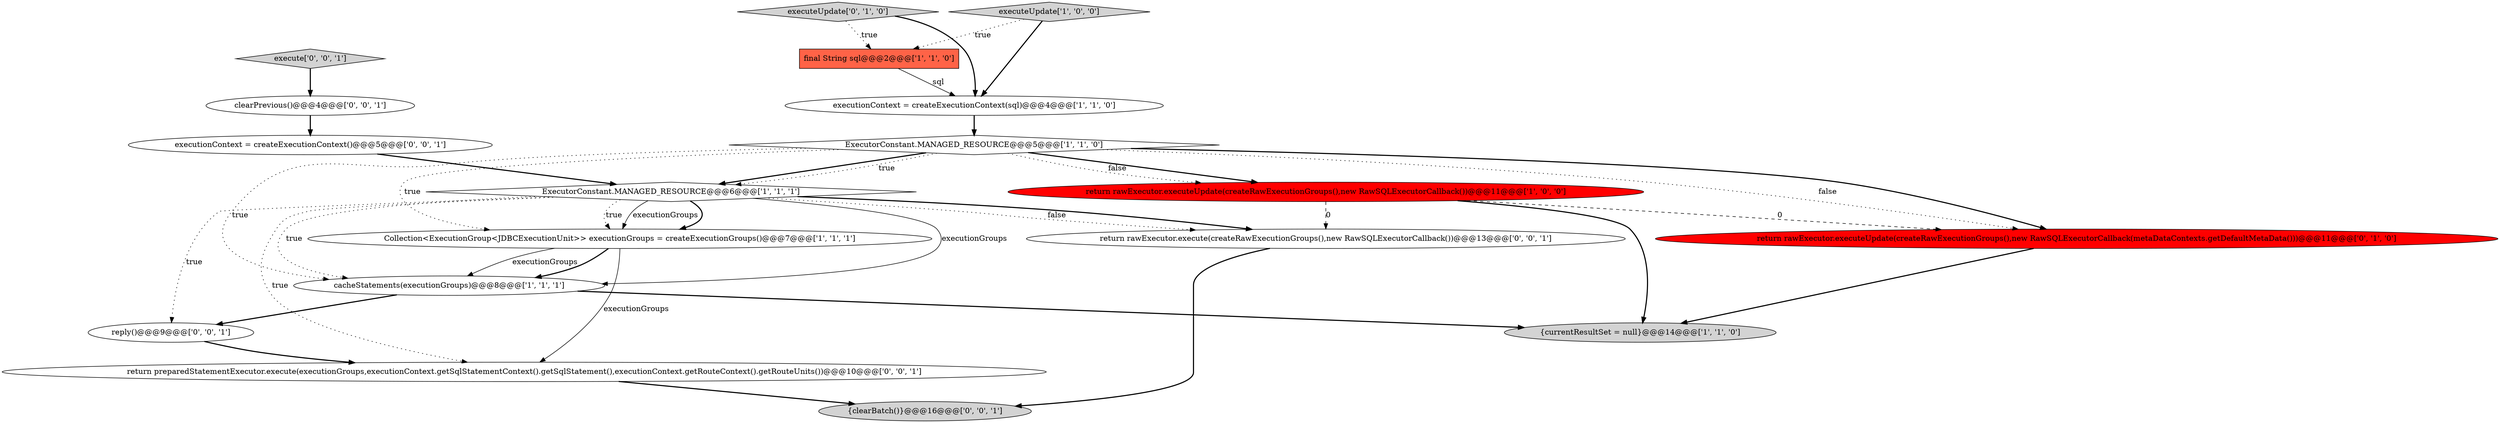 digraph {
2 [style = filled, label = "{currentResultSet = null}@@@14@@@['1', '1', '0']", fillcolor = lightgray, shape = ellipse image = "AAA0AAABBB1BBB"];
7 [style = filled, label = "cacheStatements(executionGroups)@@@8@@@['1', '1', '1']", fillcolor = white, shape = ellipse image = "AAA0AAABBB1BBB"];
11 [style = filled, label = "return preparedStatementExecutor.execute(executionGroups,executionContext.getSqlStatementContext().getSqlStatement(),executionContext.getRouteContext().getRouteUnits())@@@10@@@['0', '0', '1']", fillcolor = white, shape = ellipse image = "AAA0AAABBB3BBB"];
16 [style = filled, label = "reply()@@@9@@@['0', '0', '1']", fillcolor = white, shape = ellipse image = "AAA0AAABBB3BBB"];
8 [style = filled, label = "return rawExecutor.executeUpdate(createRawExecutionGroups(),new RawSQLExecutorCallback())@@@11@@@['1', '0', '0']", fillcolor = red, shape = ellipse image = "AAA1AAABBB1BBB"];
1 [style = filled, label = "ExecutorConstant.MANAGED_RESOURCE@@@5@@@['1', '1', '0']", fillcolor = white, shape = diamond image = "AAA0AAABBB1BBB"];
15 [style = filled, label = "execute['0', '0', '1']", fillcolor = lightgray, shape = diamond image = "AAA0AAABBB3BBB"];
6 [style = filled, label = "Collection<ExecutionGroup<JDBCExecutionUnit>> executionGroups = createExecutionGroups()@@@7@@@['1', '1', '1']", fillcolor = white, shape = ellipse image = "AAA0AAABBB1BBB"];
5 [style = filled, label = "final String sql@@@2@@@['1', '1', '0']", fillcolor = tomato, shape = box image = "AAA0AAABBB1BBB"];
13 [style = filled, label = "return rawExecutor.execute(createRawExecutionGroups(),new RawSQLExecutorCallback())@@@13@@@['0', '0', '1']", fillcolor = white, shape = ellipse image = "AAA0AAABBB3BBB"];
4 [style = filled, label = "executeUpdate['1', '0', '0']", fillcolor = lightgray, shape = diamond image = "AAA0AAABBB1BBB"];
0 [style = filled, label = "executionContext = createExecutionContext(sql)@@@4@@@['1', '1', '0']", fillcolor = white, shape = ellipse image = "AAA0AAABBB1BBB"];
14 [style = filled, label = "executionContext = createExecutionContext()@@@5@@@['0', '0', '1']", fillcolor = white, shape = ellipse image = "AAA0AAABBB3BBB"];
17 [style = filled, label = "{clearBatch()}@@@16@@@['0', '0', '1']", fillcolor = lightgray, shape = ellipse image = "AAA0AAABBB3BBB"];
12 [style = filled, label = "clearPrevious()@@@4@@@['0', '0', '1']", fillcolor = white, shape = ellipse image = "AAA0AAABBB3BBB"];
9 [style = filled, label = "executeUpdate['0', '1', '0']", fillcolor = lightgray, shape = diamond image = "AAA0AAABBB2BBB"];
3 [style = filled, label = "ExecutorConstant.MANAGED_RESOURCE@@@6@@@['1', '1', '1']", fillcolor = white, shape = diamond image = "AAA0AAABBB1BBB"];
10 [style = filled, label = "return rawExecutor.executeUpdate(createRawExecutionGroups(),new RawSQLExecutorCallback(metaDataContexts.getDefaultMetaData()))@@@11@@@['0', '1', '0']", fillcolor = red, shape = ellipse image = "AAA1AAABBB2BBB"];
3->11 [style = dotted, label="true"];
14->3 [style = bold, label=""];
4->5 [style = dotted, label="true"];
3->7 [style = dotted, label="true"];
1->8 [style = bold, label=""];
16->11 [style = bold, label=""];
9->0 [style = bold, label=""];
8->10 [style = dashed, label="0"];
6->7 [style = solid, label="executionGroups"];
6->11 [style = solid, label="executionGroups"];
5->0 [style = solid, label="sql"];
1->3 [style = bold, label=""];
3->6 [style = bold, label=""];
3->6 [style = dotted, label="true"];
3->7 [style = solid, label="executionGroups"];
4->0 [style = bold, label=""];
8->13 [style = dashed, label="0"];
1->3 [style = dotted, label="true"];
1->7 [style = dotted, label="true"];
13->17 [style = bold, label=""];
1->10 [style = dotted, label="false"];
1->8 [style = dotted, label="false"];
8->2 [style = bold, label=""];
7->2 [style = bold, label=""];
0->1 [style = bold, label=""];
7->16 [style = bold, label=""];
3->6 [style = solid, label="executionGroups"];
12->14 [style = bold, label=""];
3->13 [style = bold, label=""];
11->17 [style = bold, label=""];
1->6 [style = dotted, label="true"];
10->2 [style = bold, label=""];
15->12 [style = bold, label=""];
6->7 [style = bold, label=""];
1->10 [style = bold, label=""];
3->13 [style = dotted, label="false"];
3->16 [style = dotted, label="true"];
9->5 [style = dotted, label="true"];
}
